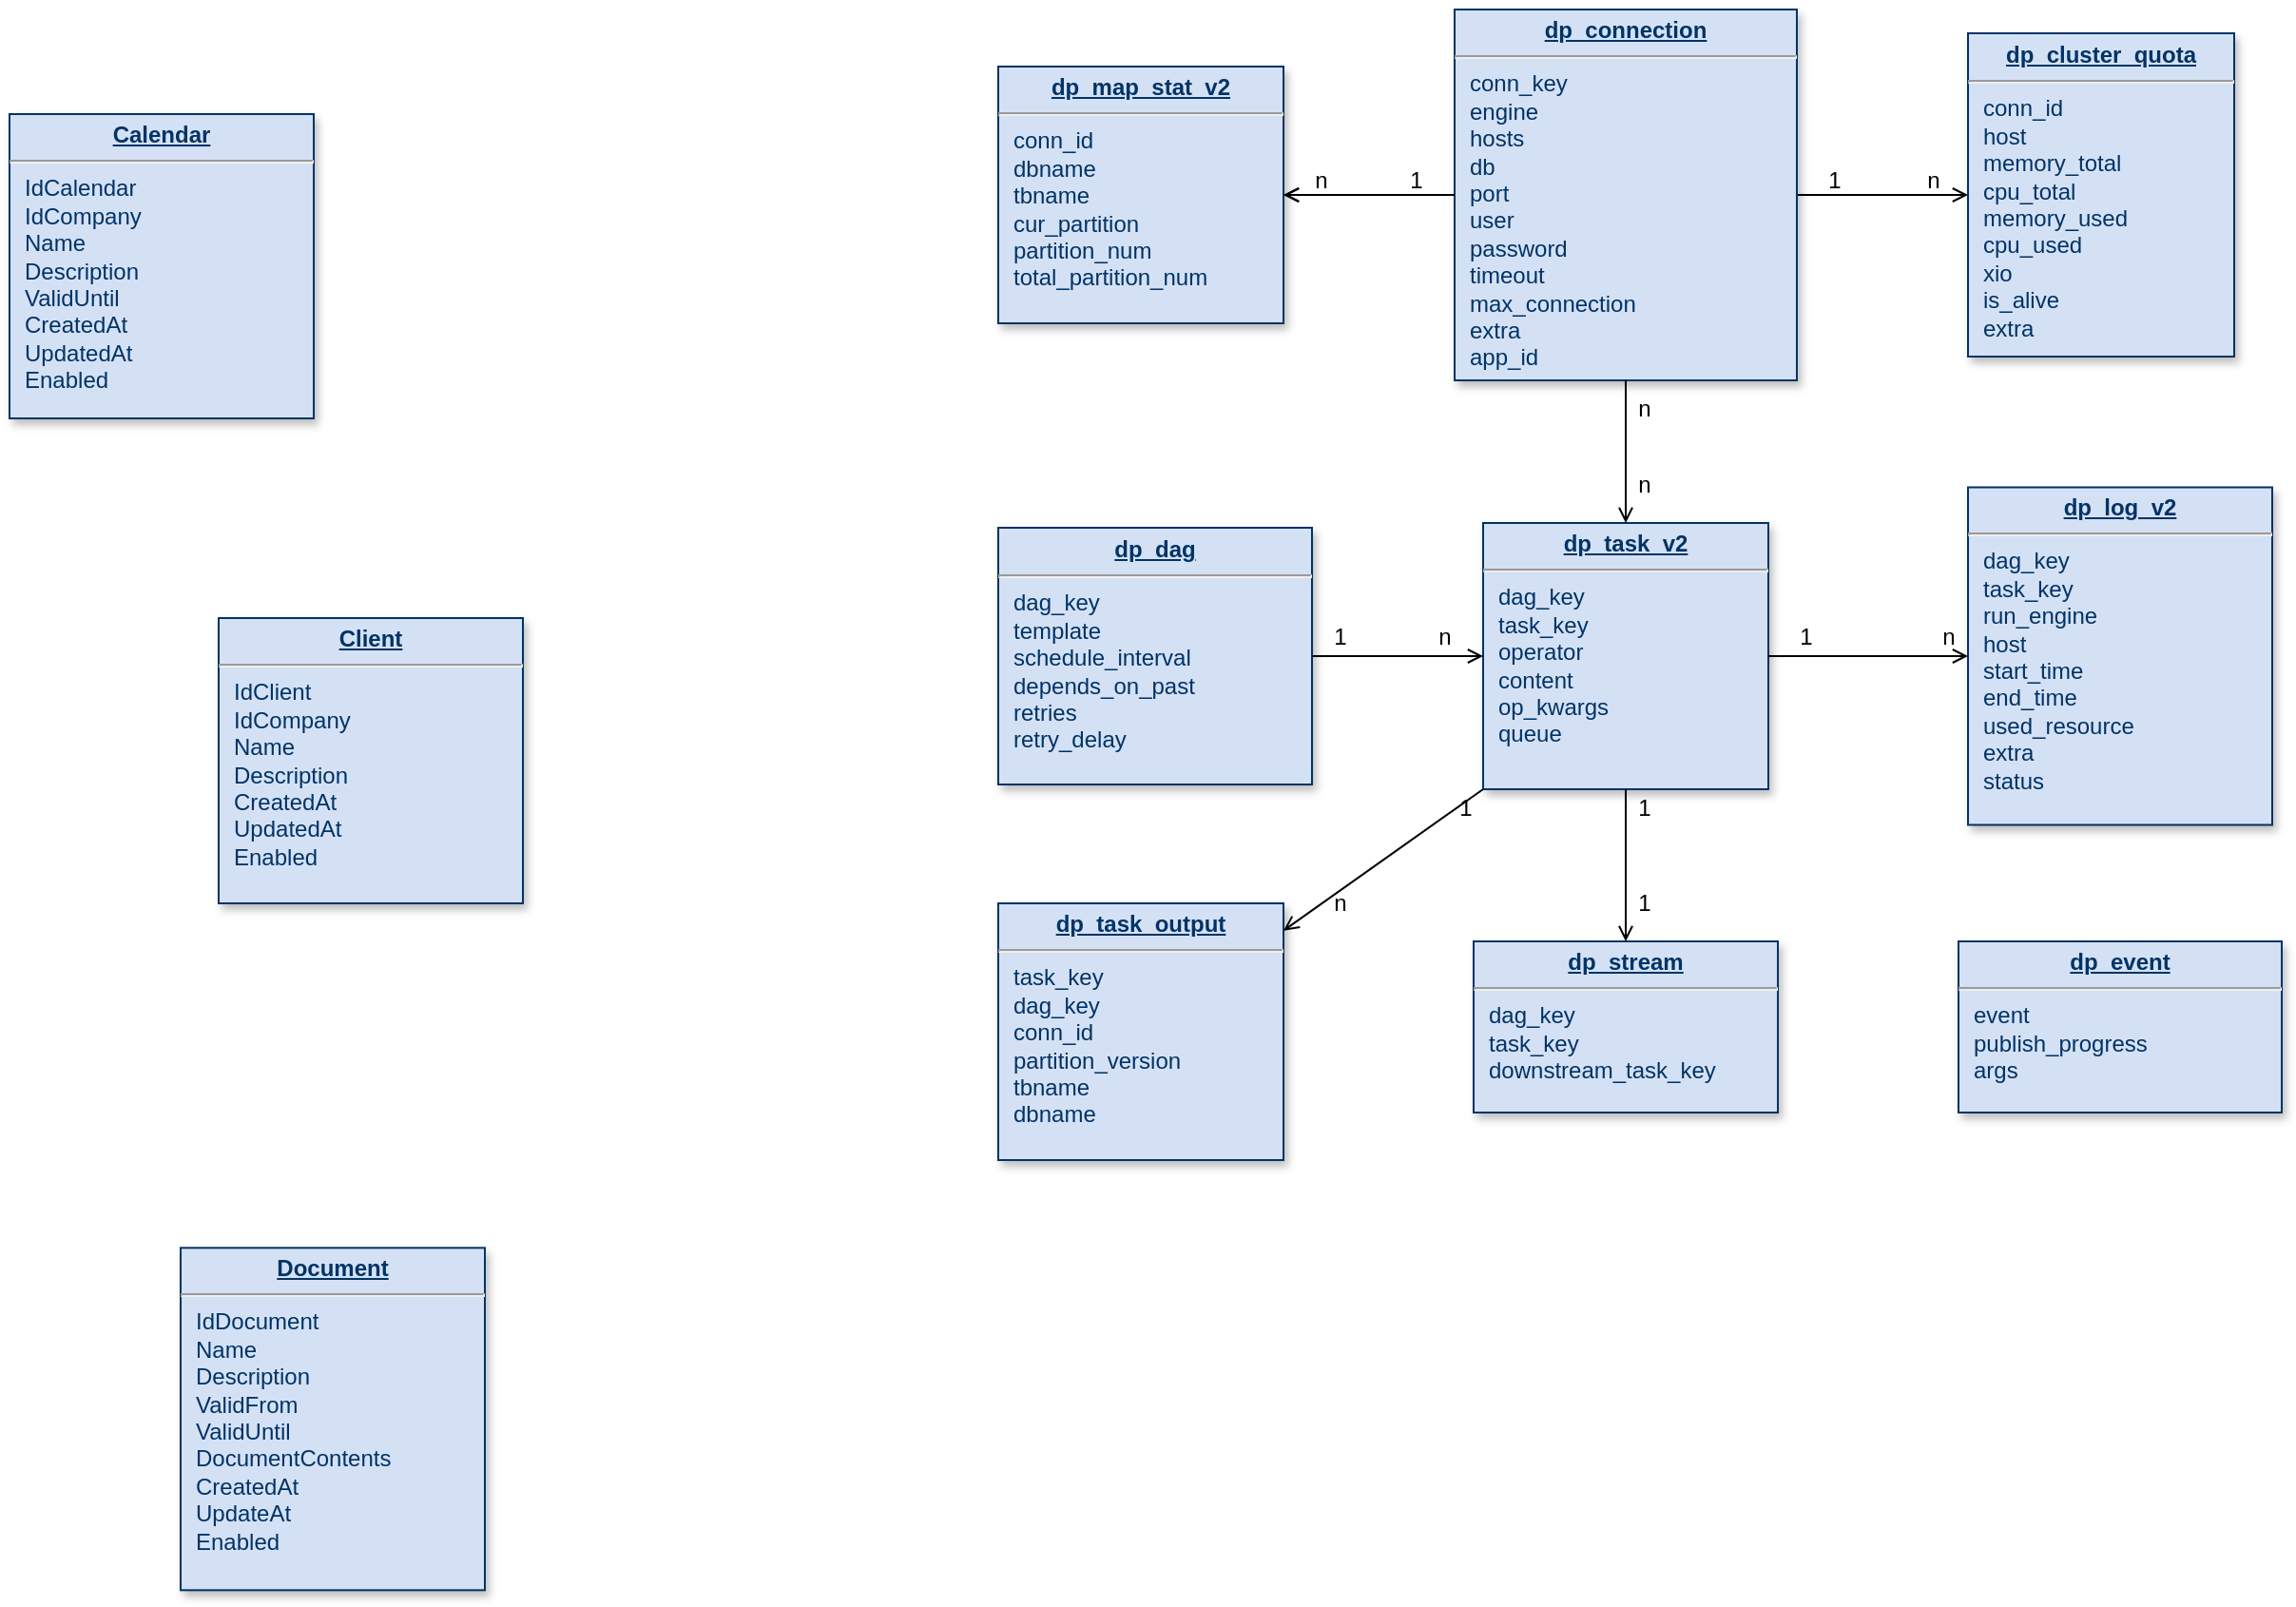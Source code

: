 <mxfile version="13.7.5" type="github">
  <diagram name="Page-1" id="efa7a0a1-bf9b-a30e-e6df-94a7791c09e9">
    <mxGraphModel dx="1426" dy="826" grid="1" gridSize="10" guides="1" tooltips="1" connect="1" arrows="1" fold="1" page="1" pageScale="1" pageWidth="826" pageHeight="1169" background="#ffffff" math="0" shadow="0">
      <root>
        <mxCell id="0" />
        <mxCell id="1" parent="0" />
        <mxCell id="21" value="&lt;p style=&quot;margin: 0px; margin-top: 4px; text-align: center; text-decoration: underline;&quot;&gt;&lt;strong&gt;Calendar&lt;/strong&gt;&lt;/p&gt;&lt;hr /&gt;&lt;p style=&quot;margin: 0px; margin-left: 8px;&quot;&gt;IdCalendar&lt;/p&gt;&lt;p style=&quot;margin: 0px; margin-left: 8px;&quot;&gt;IdCompany&lt;/p&gt;&lt;p style=&quot;margin: 0px; margin-left: 8px;&quot;&gt;Name&lt;/p&gt;&lt;p style=&quot;margin: 0px; margin-left: 8px;&quot;&gt;Description&lt;/p&gt;&lt;p style=&quot;margin: 0px; margin-left: 8px;&quot;&gt;ValidUntil&lt;/p&gt;&lt;p style=&quot;margin: 0px; margin-left: 8px;&quot;&gt;CreatedAt&lt;/p&gt;&lt;p style=&quot;margin: 0px; margin-left: 8px;&quot;&gt;UpdatedAt&lt;/p&gt;&lt;p style=&quot;margin: 0px; margin-left: 8px;&quot;&gt;Enabled&lt;/p&gt;" style="verticalAlign=top;align=left;overflow=fill;fontSize=12;fontFamily=Helvetica;html=1;strokeColor=#003366;shadow=1;fillColor=#D4E1F5;fontColor=#003366" parent="1" vertex="1">
          <mxGeometry x="40.0" y="285.0" width="160" height="160" as="geometry" />
        </mxCell>
        <mxCell id="7DnOVnsCaPbM43TMSj-S-132" value="" style="edgeStyle=none;rounded=1;orthogonalLoop=1;jettySize=auto;html=1;endArrow=open;endFill=0;" edge="1" parent="1" source="22" target="7DnOVnsCaPbM43TMSj-S-127">
          <mxGeometry relative="1" as="geometry" />
        </mxCell>
        <mxCell id="7DnOVnsCaPbM43TMSj-S-147" value="" style="edgeStyle=none;rounded=1;orthogonalLoop=1;jettySize=auto;html=1;endArrow=open;endFill=0;" edge="1" parent="1" source="22" target="7DnOVnsCaPbM43TMSj-S-131">
          <mxGeometry relative="1" as="geometry" />
        </mxCell>
        <mxCell id="22" value="&lt;p style=&quot;margin: 0px ; margin-top: 4px ; text-align: center ; text-decoration: underline&quot;&gt;&lt;b&gt;dp_connection&lt;/b&gt;&lt;/p&gt;&lt;hr&gt;&lt;p style=&quot;margin: 0px ; margin-left: 8px&quot;&gt;conn_key&lt;br&gt;&lt;/p&gt;&lt;p style=&quot;margin: 0px ; margin-left: 8px&quot;&gt;engine&lt;/p&gt;&lt;p style=&quot;margin: 0px ; margin-left: 8px&quot;&gt;hosts&lt;br&gt;&lt;/p&gt;&lt;p style=&quot;margin: 0px ; margin-left: 8px&quot;&gt;db&lt;/p&gt;&lt;p style=&quot;margin: 0px ; margin-left: 8px&quot;&gt;port&lt;/p&gt;&lt;p style=&quot;margin: 0px ; margin-left: 8px&quot;&gt;user&lt;br&gt;&lt;/p&gt;&lt;p style=&quot;margin: 0px ; margin-left: 8px&quot;&gt;password&lt;br&gt;&lt;/p&gt;&lt;p style=&quot;margin: 0px ; margin-left: 8px&quot;&gt;timeout&lt;/p&gt;&lt;p style=&quot;margin: 0px ; margin-left: 8px&quot;&gt;max_connection&lt;br&gt;&lt;/p&gt;&lt;p style=&quot;margin: 0px ; margin-left: 8px&quot;&gt;extra&lt;br&gt;&lt;/p&gt;&lt;p style=&quot;margin: 0px ; margin-left: 8px&quot;&gt;app_id&lt;/p&gt;&lt;p style=&quot;margin: 0px ; margin-left: 8px&quot;&gt;&lt;br&gt;&lt;/p&gt;&lt;p style=&quot;margin: 0px ; margin-left: 8px&quot;&gt;&lt;br&gt;&lt;/p&gt;&lt;p style=&quot;margin: 0px ; margin-left: 8px&quot;&gt;&lt;br&gt;&lt;/p&gt;&lt;p style=&quot;margin: 0px ; margin-left: 8px&quot;&gt;&lt;br&gt;&lt;/p&gt;&lt;p style=&quot;margin: 0px ; margin-left: 8px&quot;&gt;&lt;br&gt;&lt;/p&gt;" style="verticalAlign=top;align=left;overflow=fill;fontSize=12;fontFamily=Helvetica;html=1;strokeColor=#003366;shadow=1;fillColor=#D4E1F5;fontColor=#003366" parent="1" vertex="1">
          <mxGeometry x="800" y="230" width="180" height="195" as="geometry" />
        </mxCell>
        <mxCell id="24" value="&lt;p style=&quot;margin: 0px; margin-top: 4px; text-align: center; text-decoration: underline;&quot;&gt;&lt;strong&gt;Client&lt;/strong&gt;&lt;/p&gt;&lt;hr /&gt;&lt;p style=&quot;margin: 0px; margin-left: 8px;&quot;&gt;IdClient&lt;/p&gt;&lt;p style=&quot;margin: 0px; margin-left: 8px;&quot;&gt;IdCompany&lt;/p&gt;&lt;p style=&quot;margin: 0px; margin-left: 8px;&quot;&gt;Name&lt;/p&gt;&lt;p style=&quot;margin: 0px; margin-left: 8px;&quot;&gt;Description&lt;/p&gt;&lt;p style=&quot;margin: 0px; margin-left: 8px;&quot;&gt;CreatedAt&lt;/p&gt;&lt;p style=&quot;margin: 0px; margin-left: 8px;&quot;&gt;UpdatedAt&lt;/p&gt;&lt;p style=&quot;margin: 0px; margin-left: 8px;&quot;&gt;Enabled&lt;/p&gt;" style="verticalAlign=top;align=left;overflow=fill;fontSize=12;fontFamily=Helvetica;html=1;strokeColor=#003366;shadow=1;fillColor=#D4E1F5;fontColor=#003366" parent="1" vertex="1">
          <mxGeometry x="150.0" y="550.0" width="160" height="150" as="geometry" />
        </mxCell>
        <mxCell id="28" value="&lt;p style=&quot;margin: 0px; margin-top: 4px; text-align: center; text-decoration: underline;&quot;&gt;&lt;strong&gt;Document&lt;/strong&gt;&lt;/p&gt;&lt;hr /&gt;&lt;p style=&quot;margin: 0px; margin-left: 8px;&quot;&gt;IdDocument&lt;/p&gt;&lt;p style=&quot;margin: 0px; margin-left: 8px;&quot;&gt;Name&lt;/p&gt;&lt;p style=&quot;margin: 0px; margin-left: 8px;&quot;&gt;Description&lt;/p&gt;&lt;p style=&quot;margin: 0px; margin-left: 8px;&quot;&gt;ValidFrom&lt;/p&gt;&lt;p style=&quot;margin: 0px; margin-left: 8px;&quot;&gt;ValidUntil&lt;/p&gt;&lt;p style=&quot;margin: 0px; margin-left: 8px;&quot;&gt;DocumentContents&lt;/p&gt;&lt;p style=&quot;margin: 0px; margin-left: 8px;&quot;&gt;CreatedAt&lt;/p&gt;&lt;p style=&quot;margin: 0px; margin-left: 8px;&quot;&gt;UpdateAt&lt;/p&gt;&lt;p style=&quot;margin: 0px; margin-left: 8px;&quot;&gt;Enabled&lt;/p&gt;" style="verticalAlign=top;align=left;overflow=fill;fontSize=12;fontFamily=Helvetica;html=1;strokeColor=#003366;shadow=1;fillColor=#D4E1F5;fontColor=#003366" parent="1" vertex="1">
          <mxGeometry x="130.0" y="881.16" width="160" height="180" as="geometry" />
        </mxCell>
        <mxCell id="7DnOVnsCaPbM43TMSj-S-116" value="&lt;p style=&quot;margin: 0px ; margin-top: 4px ; text-align: center ; text-decoration: underline&quot;&gt;&lt;b&gt;dp_dag&lt;/b&gt;&lt;/p&gt;&lt;hr&gt;&lt;p style=&quot;margin: 0px ; margin-left: 8px&quot;&gt;dag_key&lt;br&gt;&lt;/p&gt;&lt;p style=&quot;margin: 0px ; margin-left: 8px&quot;&gt;template&lt;br&gt;&lt;/p&gt;&lt;p style=&quot;margin: 0px ; margin-left: 8px&quot;&gt;schedule_interval&lt;br&gt;&lt;/p&gt;&lt;p style=&quot;margin: 0px ; margin-left: 8px&quot;&gt;depends_on_past&lt;br&gt;&lt;/p&gt;&lt;p style=&quot;margin: 0px ; margin-left: 8px&quot;&gt;retries&lt;br&gt;&lt;/p&gt;&lt;p style=&quot;margin: 0px ; margin-left: 8px&quot;&gt;retry_delay&lt;br&gt;&lt;/p&gt;" style="verticalAlign=top;align=left;overflow=fill;fontSize=12;fontFamily=Helvetica;html=1;strokeColor=#003366;shadow=1;fillColor=#D4E1F5;fontColor=#003366" vertex="1" parent="1">
          <mxGeometry x="560" y="502.5" width="165" height="135" as="geometry" />
        </mxCell>
        <mxCell id="7DnOVnsCaPbM43TMSj-S-118" value="&lt;p style=&quot;margin: 0px ; margin-top: 4px ; text-align: center ; text-decoration: underline&quot;&gt;&lt;b&gt;dp_log_v2&lt;/b&gt;&lt;/p&gt;&lt;hr&gt;&lt;p style=&quot;margin: 0px ; margin-left: 8px&quot;&gt;dag_key&lt;/p&gt;&lt;p style=&quot;margin: 0px ; margin-left: 8px&quot;&gt;task_key&lt;/p&gt;&lt;p style=&quot;margin: 0px ; margin-left: 8px&quot;&gt;run_engine&lt;br&gt;&lt;/p&gt;&lt;p style=&quot;margin: 0px ; margin-left: 8px&quot;&gt;host&lt;/p&gt;&lt;p style=&quot;margin: 0px ; margin-left: 8px&quot;&gt;start_time&lt;/p&gt;&lt;p style=&quot;margin: 0px ; margin-left: 8px&quot;&gt;end_time&lt;/p&gt;&lt;p style=&quot;margin: 0px ; margin-left: 8px&quot;&gt;used_resource&lt;/p&gt;&lt;p style=&quot;margin: 0px ; margin-left: 8px&quot;&gt;extra&lt;/p&gt;&lt;p style=&quot;margin: 0px ; margin-left: 8px&quot;&gt;status&lt;/p&gt;&lt;p style=&quot;margin: 0px ; margin-left: 8px&quot;&gt;&lt;br&gt;&lt;/p&gt;" style="verticalAlign=top;align=left;overflow=fill;fontSize=12;fontFamily=Helvetica;html=1;strokeColor=#003366;shadow=1;fillColor=#D4E1F5;fontColor=#003366" vertex="1" parent="1">
          <mxGeometry x="1070" y="481.25" width="160" height="177.5" as="geometry" />
        </mxCell>
        <mxCell id="7DnOVnsCaPbM43TMSj-S-127" value="&lt;p style=&quot;margin: 0px ; margin-top: 4px ; text-align: center ; text-decoration: underline&quot;&gt;&lt;b&gt;dp_cluster_quota&lt;/b&gt;&lt;/p&gt;&lt;hr&gt;&lt;p style=&quot;margin: 0px ; margin-left: 8px&quot;&gt;conn_id&lt;/p&gt;&lt;p style=&quot;margin: 0px ; margin-left: 8px&quot;&gt;host&lt;/p&gt;&lt;p style=&quot;margin: 0px ; margin-left: 8px&quot;&gt;memory_total&lt;/p&gt;&lt;p style=&quot;margin: 0px ; margin-left: 8px&quot;&gt;cpu_total&lt;/p&gt;&lt;p style=&quot;margin: 0px ; margin-left: 8px&quot;&gt;memory_used&lt;/p&gt;&lt;p style=&quot;margin: 0px ; margin-left: 8px&quot;&gt;cpu_used&lt;/p&gt;&lt;p style=&quot;margin: 0px ; margin-left: 8px&quot;&gt;xio&lt;/p&gt;&lt;p style=&quot;margin: 0px ; margin-left: 8px&quot;&gt;is_alive&lt;/p&gt;&lt;p style=&quot;margin: 0px ; margin-left: 8px&quot;&gt;extra&lt;/p&gt;&lt;p style=&quot;margin: 0px ; margin-left: 8px&quot;&gt;&lt;br&gt;&lt;/p&gt;&lt;p style=&quot;margin: 0px ; margin-left: 8px&quot;&gt;&lt;br&gt;&lt;/p&gt;&lt;p style=&quot;margin: 0px ; margin-left: 8px&quot;&gt;&lt;br&gt;&lt;/p&gt;&lt;p style=&quot;margin: 0px ; margin-left: 8px&quot;&gt;&lt;br&gt;&lt;/p&gt;&lt;p style=&quot;margin: 0px ; margin-left: 8px&quot;&gt;&lt;br&gt;&lt;/p&gt;&lt;p style=&quot;margin: 0px ; margin-left: 8px&quot;&gt;&lt;br&gt;&lt;/p&gt;" style="verticalAlign=top;align=left;overflow=fill;fontSize=12;fontFamily=Helvetica;html=1;strokeColor=#003366;shadow=1;fillColor=#D4E1F5;fontColor=#003366" vertex="1" parent="1">
          <mxGeometry x="1070" y="242.5" width="140" height="170" as="geometry" />
        </mxCell>
        <mxCell id="7DnOVnsCaPbM43TMSj-S-129" value="&lt;p style=&quot;margin: 0px ; margin-top: 4px ; text-align: center ; text-decoration: underline&quot;&gt;&lt;b&gt;dp_event&lt;/b&gt;&lt;/p&gt;&lt;hr&gt;&lt;p style=&quot;margin: 0px ; margin-left: 8px&quot;&gt;event&lt;/p&gt;&lt;p style=&quot;margin: 0px ; margin-left: 8px&quot;&gt;publish_progress&lt;/p&gt;&lt;p style=&quot;margin: 0px ; margin-left: 8px&quot;&gt;args&lt;/p&gt;&lt;p style=&quot;margin: 0px ; margin-left: 8px&quot;&gt;&lt;br&gt;&lt;/p&gt;" style="verticalAlign=top;align=left;overflow=fill;fontSize=12;fontFamily=Helvetica;html=1;strokeColor=#003366;shadow=1;fillColor=#D4E1F5;fontColor=#003366" vertex="1" parent="1">
          <mxGeometry x="1065" y="720" width="170" height="90" as="geometry" />
        </mxCell>
        <mxCell id="7DnOVnsCaPbM43TMSj-S-130" value="&lt;p style=&quot;margin: 0px ; margin-top: 4px ; text-align: center ; text-decoration: underline&quot;&gt;&lt;b&gt;dp_task_v2&lt;/b&gt;&lt;/p&gt;&lt;hr&gt;&lt;p style=&quot;margin: 0px ; margin-left: 8px&quot;&gt;&lt;span&gt;dag_key&lt;/span&gt;&lt;br&gt;&lt;/p&gt;&lt;p style=&quot;margin: 0px ; margin-left: 8px&quot;&gt;task_key&lt;/p&gt;&lt;p style=&quot;margin: 0px ; margin-left: 8px&quot;&gt;&lt;span&gt;operator&lt;/span&gt;&lt;/p&gt;&lt;p style=&quot;margin: 0px ; margin-left: 8px&quot;&gt;content&lt;br&gt;&lt;/p&gt;&lt;p style=&quot;margin: 0px ; margin-left: 8px&quot;&gt;op_kwargs&lt;/p&gt;&lt;p style=&quot;margin: 0px ; margin-left: 8px&quot;&gt;queue&lt;/p&gt;&lt;p style=&quot;margin: 0px ; margin-left: 8px&quot;&gt;&lt;br&gt;&lt;/p&gt;&lt;p style=&quot;margin: 0px ; margin-left: 8px&quot;&gt;&lt;br&gt;&lt;/p&gt;" style="verticalAlign=top;align=left;overflow=fill;fontSize=12;fontFamily=Helvetica;html=1;strokeColor=#003366;shadow=1;fillColor=#D4E1F5;fontColor=#003366" vertex="1" parent="1">
          <mxGeometry x="815" y="500" width="150" height="140" as="geometry" />
        </mxCell>
        <mxCell id="7DnOVnsCaPbM43TMSj-S-131" value="&lt;p style=&quot;margin: 0px ; margin-top: 4px ; text-align: center ; text-decoration: underline&quot;&gt;&lt;b&gt;dp_map_stat_v2&lt;/b&gt;&lt;/p&gt;&lt;hr&gt;&lt;p style=&quot;margin: 0px ; margin-left: 8px&quot;&gt;conn_id&lt;/p&gt;&lt;p style=&quot;margin: 0px ; margin-left: 8px&quot;&gt;dbname&lt;br&gt;&lt;/p&gt;&lt;p style=&quot;margin: 0px ; margin-left: 8px&quot;&gt;tbname&lt;br&gt;&lt;/p&gt;&lt;p style=&quot;margin: 0px ; margin-left: 8px&quot;&gt;cur_partition&lt;br&gt;&lt;/p&gt;&lt;p style=&quot;margin: 0px ; margin-left: 8px&quot;&gt;partition_num&lt;/p&gt;&lt;p style=&quot;margin: 0px ; margin-left: 8px&quot;&gt;total_partition_num&lt;/p&gt;&lt;p style=&quot;margin: 0px ; margin-left: 8px&quot;&gt;&lt;br&gt;&lt;/p&gt;" style="verticalAlign=top;align=left;overflow=fill;fontSize=12;fontFamily=Helvetica;html=1;strokeColor=#003366;shadow=1;fillColor=#D4E1F5;fontColor=#003366" vertex="1" parent="1">
          <mxGeometry x="560" y="260" width="150" height="135" as="geometry" />
        </mxCell>
        <mxCell id="7DnOVnsCaPbM43TMSj-S-133" value="" style="edgeStyle=none;rounded=1;orthogonalLoop=1;jettySize=auto;html=1;endArrow=open;endFill=0;entryX=1;entryY=0.5;entryDx=0;entryDy=0;" edge="1" parent="1" source="22" target="7DnOVnsCaPbM43TMSj-S-131">
          <mxGeometry relative="1" as="geometry">
            <mxPoint x="780" y="320" as="sourcePoint" />
            <mxPoint x="800" y="470" as="targetPoint" />
          </mxGeometry>
        </mxCell>
        <mxCell id="7DnOVnsCaPbM43TMSj-S-134" value="" style="endArrow=open;html=1;rounded=1;endFill=0;entryX=0.5;entryY=0;entryDx=0;entryDy=0;exitX=0.5;exitY=1;exitDx=0;exitDy=0;" edge="1" parent="1" source="22" target="7DnOVnsCaPbM43TMSj-S-130">
          <mxGeometry width="50" height="50" relative="1" as="geometry">
            <mxPoint x="826" y="471.8" as="sourcePoint" />
            <mxPoint x="916" y="470" as="targetPoint" />
          </mxGeometry>
        </mxCell>
        <mxCell id="7DnOVnsCaPbM43TMSj-S-135" value="" style="endArrow=open;html=1;rounded=1;endFill=0;exitX=1;exitY=0.5;exitDx=0;exitDy=0;" edge="1" parent="1" source="7DnOVnsCaPbM43TMSj-S-130" target="7DnOVnsCaPbM43TMSj-S-118">
          <mxGeometry width="50" height="50" relative="1" as="geometry">
            <mxPoint x="900" y="435" as="sourcePoint" />
            <mxPoint x="900" y="520" as="targetPoint" />
          </mxGeometry>
        </mxCell>
        <mxCell id="7DnOVnsCaPbM43TMSj-S-136" value="&lt;p style=&quot;margin: 0px ; margin-top: 4px ; text-align: center ; text-decoration: underline&quot;&gt;&lt;b&gt;dp_stream&lt;/b&gt;&lt;/p&gt;&lt;hr&gt;&lt;p style=&quot;margin: 0px ; margin-left: 8px&quot;&gt;dag_key&lt;br&gt;&lt;/p&gt;&lt;p style=&quot;margin: 0px ; margin-left: 8px&quot;&gt;task_key&lt;br&gt;&lt;/p&gt;&lt;p style=&quot;margin: 0px ; margin-left: 8px&quot;&gt;downstream_task_key&lt;br&gt;&lt;/p&gt;" style="verticalAlign=top;align=left;overflow=fill;fontSize=12;fontFamily=Helvetica;html=1;strokeColor=#003366;shadow=1;fillColor=#D4E1F5;fontColor=#003366" vertex="1" parent="1">
          <mxGeometry x="810" y="720" width="160" height="90" as="geometry" />
        </mxCell>
        <mxCell id="7DnOVnsCaPbM43TMSj-S-139" value="" style="endArrow=open;html=1;rounded=1;endFill=0;" edge="1" parent="1" source="7DnOVnsCaPbM43TMSj-S-130" target="7DnOVnsCaPbM43TMSj-S-136">
          <mxGeometry width="50" height="50" relative="1" as="geometry">
            <mxPoint x="770" y="700" as="sourcePoint" />
            <mxPoint x="875" y="700" as="targetPoint" />
          </mxGeometry>
        </mxCell>
        <mxCell id="7DnOVnsCaPbM43TMSj-S-140" value="" style="endArrow=open;html=1;rounded=1;endFill=0;exitX=1;exitY=0.5;exitDx=0;exitDy=0;" edge="1" parent="1" source="7DnOVnsCaPbM43TMSj-S-116" target="7DnOVnsCaPbM43TMSj-S-130">
          <mxGeometry width="50" height="50" relative="1" as="geometry">
            <mxPoint x="740" y="557.5" as="sourcePoint" />
            <mxPoint x="740" y="647.5" as="targetPoint" />
          </mxGeometry>
        </mxCell>
        <mxCell id="7DnOVnsCaPbM43TMSj-S-145" value="1" style="text;html=1;strokeColor=none;fillColor=none;align=center;verticalAlign=middle;whiteSpace=wrap;rounded=0;" vertex="1" parent="1">
          <mxGeometry x="980" y="310" width="40" height="20" as="geometry" />
        </mxCell>
        <mxCell id="7DnOVnsCaPbM43TMSj-S-146" value="n" style="text;html=1;strokeColor=none;fillColor=none;align=center;verticalAlign=middle;whiteSpace=wrap;rounded=0;" vertex="1" parent="1">
          <mxGeometry x="1031.5" y="310" width="40" height="20" as="geometry" />
        </mxCell>
        <mxCell id="7DnOVnsCaPbM43TMSj-S-148" value="1" style="text;html=1;strokeColor=none;fillColor=none;align=center;verticalAlign=middle;whiteSpace=wrap;rounded=0;" vertex="1" parent="1">
          <mxGeometry x="760" y="310" width="40" height="20" as="geometry" />
        </mxCell>
        <mxCell id="7DnOVnsCaPbM43TMSj-S-149" value="n" style="text;html=1;strokeColor=none;fillColor=none;align=center;verticalAlign=middle;whiteSpace=wrap;rounded=0;" vertex="1" parent="1">
          <mxGeometry x="710" y="310" width="40" height="20" as="geometry" />
        </mxCell>
        <mxCell id="7DnOVnsCaPbM43TMSj-S-150" value="n" style="text;html=1;strokeColor=none;fillColor=none;align=center;verticalAlign=middle;whiteSpace=wrap;rounded=0;" vertex="1" parent="1">
          <mxGeometry x="880" y="430" width="40" height="20" as="geometry" />
        </mxCell>
        <mxCell id="7DnOVnsCaPbM43TMSj-S-151" value="n" style="text;html=1;strokeColor=none;fillColor=none;align=center;verticalAlign=middle;whiteSpace=wrap;rounded=0;" vertex="1" parent="1">
          <mxGeometry x="880" y="470" width="40" height="20" as="geometry" />
        </mxCell>
        <mxCell id="7DnOVnsCaPbM43TMSj-S-152" value="1" style="text;html=1;strokeColor=none;fillColor=none;align=center;verticalAlign=middle;whiteSpace=wrap;rounded=0;" vertex="1" parent="1">
          <mxGeometry x="720" y="550" width="40" height="20" as="geometry" />
        </mxCell>
        <mxCell id="7DnOVnsCaPbM43TMSj-S-153" value="n" style="text;html=1;strokeColor=none;fillColor=none;align=center;verticalAlign=middle;whiteSpace=wrap;rounded=0;" vertex="1" parent="1">
          <mxGeometry x="775" y="550" width="40" height="20" as="geometry" />
        </mxCell>
        <mxCell id="7DnOVnsCaPbM43TMSj-S-154" value="1" style="text;html=1;strokeColor=none;fillColor=none;align=center;verticalAlign=middle;whiteSpace=wrap;rounded=0;" vertex="1" parent="1">
          <mxGeometry x="965" y="550" width="40" height="20" as="geometry" />
        </mxCell>
        <mxCell id="7DnOVnsCaPbM43TMSj-S-155" value="n" style="text;html=1;strokeColor=none;fillColor=none;align=center;verticalAlign=middle;whiteSpace=wrap;rounded=0;" vertex="1" parent="1">
          <mxGeometry x="1040" y="550" width="40" height="20" as="geometry" />
        </mxCell>
        <mxCell id="7DnOVnsCaPbM43TMSj-S-156" value="1" style="text;html=1;strokeColor=none;fillColor=none;align=center;verticalAlign=middle;whiteSpace=wrap;rounded=0;" vertex="1" parent="1">
          <mxGeometry x="880" y="640" width="40" height="20" as="geometry" />
        </mxCell>
        <mxCell id="7DnOVnsCaPbM43TMSj-S-157" value="1" style="text;html=1;strokeColor=none;fillColor=none;align=center;verticalAlign=middle;whiteSpace=wrap;rounded=0;" vertex="1" parent="1">
          <mxGeometry x="880" y="690" width="40" height="20" as="geometry" />
        </mxCell>
        <mxCell id="7DnOVnsCaPbM43TMSj-S-161" value="&lt;p style=&quot;margin: 0px ; margin-top: 4px ; text-align: center ; text-decoration: underline&quot;&gt;&lt;b&gt;dp_task_output&lt;/b&gt;&lt;/p&gt;&lt;hr&gt;&lt;p style=&quot;margin: 0px ; margin-left: 8px&quot;&gt;task_key&lt;/p&gt;&lt;p style=&quot;margin: 0px ; margin-left: 8px&quot;&gt;dag_key&lt;/p&gt;&lt;p style=&quot;margin: 0px ; margin-left: 8px&quot;&gt;conn_id&lt;/p&gt;&lt;p style=&quot;margin: 0px ; margin-left: 8px&quot;&gt;partition_version&lt;/p&gt;&lt;p style=&quot;margin: 0px ; margin-left: 8px&quot;&gt;tbname&lt;/p&gt;&lt;p style=&quot;margin: 0px ; margin-left: 8px&quot;&gt;dbname&lt;/p&gt;" style="verticalAlign=top;align=left;overflow=fill;fontSize=12;fontFamily=Helvetica;html=1;strokeColor=#003366;shadow=1;fillColor=#D4E1F5;fontColor=#003366" vertex="1" parent="1">
          <mxGeometry x="560" y="700" width="150" height="135" as="geometry" />
        </mxCell>
        <mxCell id="7DnOVnsCaPbM43TMSj-S-162" value="" style="endArrow=open;html=1;rounded=1;endFill=0;exitX=0;exitY=1;exitDx=0;exitDy=0;" edge="1" parent="1" source="7DnOVnsCaPbM43TMSj-S-130" target="7DnOVnsCaPbM43TMSj-S-161">
          <mxGeometry width="50" height="50" relative="1" as="geometry">
            <mxPoint x="720" y="690" as="sourcePoint" />
            <mxPoint x="825" y="690" as="targetPoint" />
          </mxGeometry>
        </mxCell>
        <mxCell id="7DnOVnsCaPbM43TMSj-S-163" value="1" style="text;html=1;strokeColor=none;fillColor=none;align=center;verticalAlign=middle;whiteSpace=wrap;rounded=0;" vertex="1" parent="1">
          <mxGeometry x="786" y="640" width="40" height="20" as="geometry" />
        </mxCell>
        <mxCell id="7DnOVnsCaPbM43TMSj-S-164" value="" style="endArrow=open;html=1;rounded=1;endFill=0;" edge="1" parent="1" source="7DnOVnsCaPbM43TMSj-S-130" target="7DnOVnsCaPbM43TMSj-S-163">
          <mxGeometry width="50" height="50" relative="1" as="geometry">
            <mxPoint x="815" y="628.088" as="sourcePoint" />
            <mxPoint x="710" y="709.412" as="targetPoint" />
          </mxGeometry>
        </mxCell>
        <mxCell id="7DnOVnsCaPbM43TMSj-S-165" value="n" style="text;html=1;strokeColor=none;fillColor=none;align=center;verticalAlign=middle;whiteSpace=wrap;rounded=0;" vertex="1" parent="1">
          <mxGeometry x="720" y="690" width="40" height="20" as="geometry" />
        </mxCell>
      </root>
    </mxGraphModel>
  </diagram>
</mxfile>
